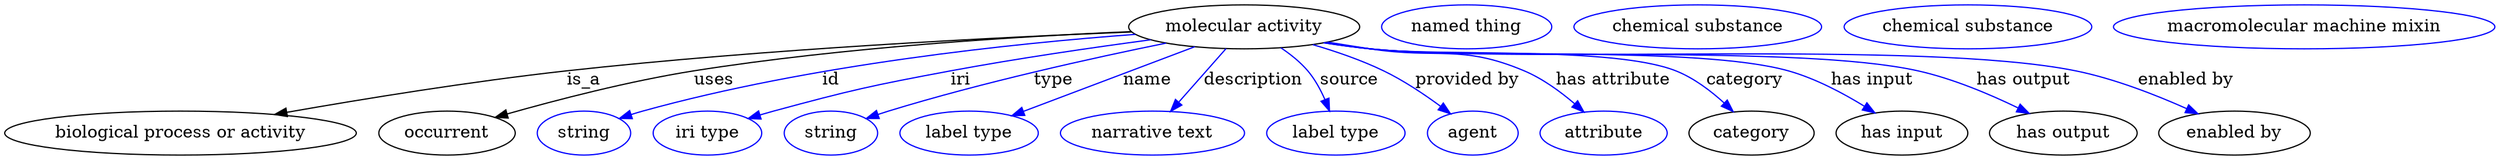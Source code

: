 digraph {
	graph [bb="0,0,1651.9,123"];
	node [label="\N"];
	"molecular activity"	[height=0.5,
		label="molecular activity",
		pos="826.09,105",
		width=2.0943];
	"biological process or activity"	[height=0.5,
		pos="113.09,18",
		width=3.1414];
	"molecular activity" -> "biological process or activity"	[label=is_a,
		lp="382.09,61.5",
		pos="e,175.06,33.082 752.53,100.94 662.34,96.589 504.96,87.06 371.09,69 307.82,60.465 236.64,46.323 185.1,35.253"];
	occurrent	[height=0.5,
		pos="288.09,18",
		width=1.2277];
	"molecular activity" -> occurrent	[label=uses,
		lp="470.09,61.5",
		pos="e,320.2,30.568 752.58,100.91 677.91,96.856 559.18,87.904 458.09,69 413.5,60.662 363.88,45.342 329.82,33.849"];
	id	[color=blue,
		height=0.5,
		label=string,
		pos="381.09,18",
		width=0.84854];
	"molecular activity" -> id	[color=blue,
		label=id,
		lp="546.59,61.5",
		pos="e,404.54,29.713 755.35,98.774 673.24,91.2 534.59,73.714 421.09,36 418.71,35.209 416.27,34.336 413.83,33.417",
		style=solid];
	iri	[color=blue,
		height=0.5,
		label="iri type",
		pos="466.09,18",
		width=1.011];
	"molecular activity" -> iri	[color=blue,
		label=iri,
		lp="638.59,61.5",
		pos="e,493.55,29.846 765.08,94.405 726.74,88.026 676.32,79.001 632.09,69 577.72,56.706 564.11,53.202 511.09,36 508.5,35.159 505.84,34.257 \
503.16,33.322",
		style=solid];
	type	[color=blue,
		height=0.5,
		label=string,
		pos="551.09,18",
		width=0.84854];
	"molecular activity" -> type	[color=blue,
		label=type,
		lp="699.09,61.5",
		pos="e,575.05,29.642 775.46,91.549 727.42,79.22 653.49,58.907 591.09,36 588.88,35.188 586.61,34.322 584.34,33.426",
		style=solid];
	name	[color=blue,
		height=0.5,
		label="label type",
		pos="645.09,18",
		width=1.2638];
	"molecular activity" -> name	[color=blue,
		label=name,
		lp="762.59,61.5",
		pos="e,673.17,32.186 793.31,88.607 762.07,73.933 715.06,51.86 682.39,36.519",
		style=solid];
	description	[color=blue,
		height=0.5,
		label="narrative text",
		pos="766.09,18",
		width=1.6068];
	"molecular activity" -> description	[color=blue,
		label=description,
		lp="830.59,61.5",
		pos="e,777.92,35.758 814.24,87.207 805.52,74.866 793.54,57.894 783.71,43.967",
		style=solid];
	source	[color=blue,
		height=0.5,
		label="label type",
		pos="887.09,18",
		width=1.2638];
	"molecular activity" -> source	[color=blue,
		label=source,
		lp="892.09,61.5",
		pos="e,881.6,36.158 847.55,87.657 853.76,82.205 860.18,75.778 865.09,69 870.23,61.902 874.53,53.412 877.92,45.461",
		style=solid];
	"provided by"	[color=blue,
		height=0.5,
		label=agent,
		pos="980.09,18",
		width=0.83048];
	"molecular activity" -> "provided by"	[color=blue,
		label="provided by",
		lp="970.09,61.5",
		pos="e,963.87,33.274 867.9,90.015 882.88,84.325 899.62,77.157 914.09,69 928.84,60.682 943.99,49.43 956.05,39.707",
		style=solid];
	"has attribute"	[color=blue,
		height=0.5,
		label=attribute,
		pos="1068.1,18",
		width=1.1193];
	"molecular activity" -> "has attribute"	[color=blue,
		label="has attribute",
		lp="1064.6,61.5",
		pos="e,1053.1,35.03 881.85,92.748 891.59,90.81 901.63,88.832 911.09,87 953.71,78.743 967.74,87.332 1007.1,69 1021.3,62.392 1034.9,51.722 \
1045.7,41.932",
		style=solid];
	category	[height=0.5,
		pos="1167.1,18",
		width=1.1374];
	"molecular activity" -> category	[color=blue,
		label=category,
		lp="1151.6,61.5",
		pos="e,1151.9,34.786 879.9,92.365 890.22,90.381 900.96,88.486 911.09,87 995.45,74.623 1022.7,100.22 1102.1,69 1117.7,62.859 1132.7,51.781 \
1144.4,41.61",
		style=solid];
	"has input"	[height=0.5,
		pos="1269.1,18",
		width=1.1916];
	"molecular activity" -> "has input"	[color=blue,
		label="has input",
		lp="1238.1,61.5",
		pos="e,1248.5,33.951 879.42,92.231 889.88,90.235 900.8,88.369 911.09,87 1029.4,71.26 1064.6,102.8 1179.1,69 1200.6,62.637 1222.7,50.465 \
1239.6,39.724",
		style=solid];
	"has output"	[height=0.5,
		pos="1377.1,18",
		width=1.3179];
	"molecular activity" -> "has output"	[color=blue,
		label="has output",
		lp="1336.6,61.5",
		pos="e,1352.3,33.556 879.4,92.094 889.86,90.111 900.79,88.284 911.09,87 1068.3,67.412 1113.2,106.44 1267.1,69 1293.9,62.479 1322.2,49.459 \
1343.4,38.341",
		style=solid];
	"enabled by"	[height=0.5,
		pos="1492.1,18",
		width=1.3721];
	"molecular activity" -> "enabled by"	[color=blue,
		label="enabled by",
		lp="1447.1,61.5",
		pos="e,1465.1,33.153 878.93,92.088 889.53,90.078 900.63,88.244 911.09,87 1012.2,74.975 1269.5,90.501 1369.1,69 1399.5,62.428 1432.1,48.872 \
1456.1,37.531",
		style=solid];
	"named thing_category"	[color=blue,
		height=0.5,
		label="named thing",
		pos="975.09,105",
		width=1.5346];
	"molecular activity_has input"	[color=blue,
		height=0.5,
		label="chemical substance",
		pos="1128.1,105",
		width=2.2026];
	"molecular activity_has output"	[color=blue,
		height=0.5,
		label="chemical substance",
		pos="1305.1,105",
		width=2.2026];
	"molecular activity_enabled by"	[color=blue,
		height=0.5,
		label="macromolecular machine mixin",
		pos="1527.1,105",
		width=3.4664];
}
